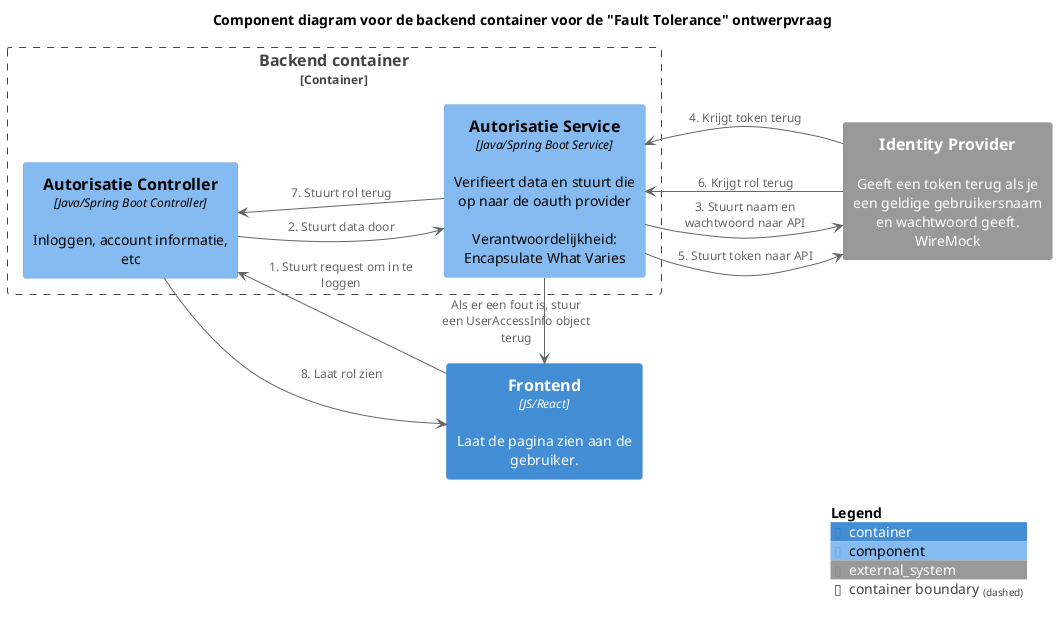 @startuml

!include <C4/C4>
!include <C4/C4_Context>
!include <C4/C4_Container>
!include <C4/C4_Component>

left to right direction
SHOW_PERSON_OUTLINE()

AddRelTag("sync/async", $textColor=$ARROW_FONT_COLOR, $lineColor=$ARROW_COLOR, $lineStyle=DottedLine())

title Component diagram voor de backend container voor de "Fault Tolerance" ontwerpvraag

Container(frontend, "Frontend", $techn="JS/React", $descr="Laat de pagina zien aan de gebruiker.", $tags="", $link="")

System_Ext(wiremock, "Identity Provider", "Geeft een token terug als je een geldige gebruikersnaam en wachtwoord geeft. WireMock")

Container_Boundary("key_boundary", "Backend container", $tags="") {
    ' CONTROLLERS
    Component(authController, "Autorisatie Controller", $techn="Java/Spring Boot Controller", $descr="Inloggen, account informatie, etc", $tags="", $link="")

    ' SERVICES
    Component(authService, "Autorisatie Service", $techn="Java/Spring Boot Service", $descr="Verifieert data en stuurt die op naar de oauth provider\n\nVerantwoordelijkheid: Encapsulate What Varies", $tags="", $link="")
}

SHOW_LEGEND()

frontend --> authController: 1. Stuurt request om in te loggen
authController --> authService: 2. Stuurt data door
authService --> wiremock: 3. Stuurt naam en wachtwoord naar API
wiremock --> authService: 4. Krijgt token terug
authService --> wiremock: 5. Stuurt token naar API
wiremock --> authService: 6. Krijgt rol terug
authService --> authController: 7. Stuurt rol terug
authController --> frontend: 8. Laat rol zien
authService --> frontend: Als er een fout is, stuur een UserAccessInfo object terug

@enduml